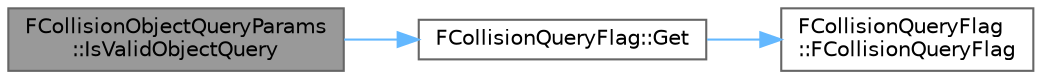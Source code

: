 digraph "FCollisionObjectQueryParams::IsValidObjectQuery"
{
 // INTERACTIVE_SVG=YES
 // LATEX_PDF_SIZE
  bgcolor="transparent";
  edge [fontname=Helvetica,fontsize=10,labelfontname=Helvetica,labelfontsize=10];
  node [fontname=Helvetica,fontsize=10,shape=box,height=0.2,width=0.4];
  rankdir="LR";
  Node1 [id="Node000001",label="FCollisionObjectQueryParams\l::IsValidObjectQuery",height=0.2,width=0.4,color="gray40", fillcolor="grey60", style="filled", fontcolor="black",tooltip=" "];
  Node1 -> Node2 [id="edge1_Node000001_Node000002",color="steelblue1",style="solid",tooltip=" "];
  Node2 [id="Node000002",label="FCollisionQueryFlag::Get",height=0.2,width=0.4,color="grey40", fillcolor="white", style="filled",URL="$db/d29/structFCollisionQueryFlag.html#a27ff30281d5b86a79e3343330e660038",tooltip=" "];
  Node2 -> Node3 [id="edge2_Node000002_Node000003",color="steelblue1",style="solid",tooltip=" "];
  Node3 [id="Node000003",label="FCollisionQueryFlag\l::FCollisionQueryFlag",height=0.2,width=0.4,color="grey40", fillcolor="white", style="filled",URL="$db/d29/structFCollisionQueryFlag.html#af2e8acfea2c7bd16d0a9df40fcdf9694",tooltip=" "];
}
